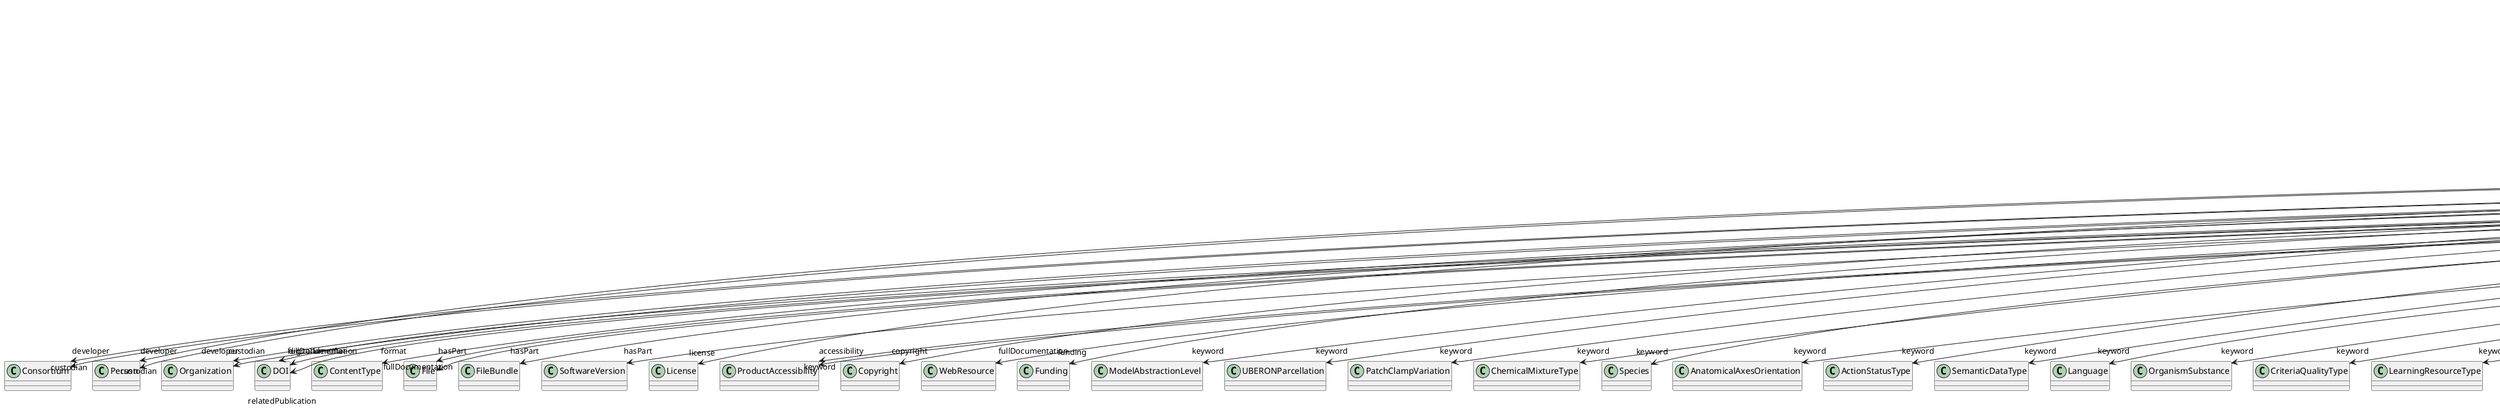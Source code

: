 @startuml
class WorkflowRecipeVersion {
+developer
+digitalIdentifier
+format
+hasPart
+isAlternativeVersionOf
+isNewVersionOf
+license
+accessibility
+copyright
+custodian
+description
+fullDocumentation
+fullName
+funding
+homepage
+howToCite
+keyword
+otherContribution
+relatedPublication
+releaseDate
+repository
+shortName
+supportChannel
+versionIdentifier
+versionInnovation

}
WorkflowRecipeVersion -d-> "developer" Consortium
WorkflowRecipeVersion -d-> "developer" Person
WorkflowRecipeVersion -d-> "developer" Organization
WorkflowRecipeVersion -d-> "digitalIdentifier" DOI
WorkflowRecipeVersion -d-> "format" ContentType
WorkflowRecipeVersion -d-> "hasPart" WorkflowRecipeVersion
WorkflowRecipeVersion -d-> "hasPart" File
WorkflowRecipeVersion -d-> "hasPart" FileBundle
WorkflowRecipeVersion -d-> "hasPart" SoftwareVersion
WorkflowRecipeVersion -d-> "isAlternativeVersionOf" WorkflowRecipeVersion
WorkflowRecipeVersion -d-> "isNewVersionOf" WorkflowRecipeVersion
WorkflowRecipeVersion -d-> "license" License
WorkflowRecipeVersion -d-> "accessibility" ProductAccessibility
WorkflowRecipeVersion -d-> "copyright" Copyright
WorkflowRecipeVersion -d-> "custodian" Consortium
WorkflowRecipeVersion -d-> "custodian" Person
WorkflowRecipeVersion -d-> "custodian" Organization
WorkflowRecipeVersion -d-> "fullDocumentation" DOI
WorkflowRecipeVersion -d-> "fullDocumentation" File
WorkflowRecipeVersion -d-> "fullDocumentation" WebResource
WorkflowRecipeVersion -d-> "funding" Funding
WorkflowRecipeVersion -d-> "keyword" ModelAbstractionLevel
WorkflowRecipeVersion -d-> "keyword" UBERONParcellation
WorkflowRecipeVersion -d-> "keyword" PatchClampVariation
WorkflowRecipeVersion -d-> "keyword" ChemicalMixtureType
WorkflowRecipeVersion -d-> "keyword" Species
WorkflowRecipeVersion -d-> "keyword" AnatomicalAxesOrientation
WorkflowRecipeVersion -d-> "keyword" ActionStatusType
WorkflowRecipeVersion -d-> "keyword" SemanticDataType
WorkflowRecipeVersion -d-> "keyword" Language
WorkflowRecipeVersion -d-> "keyword" OrganismSubstance
WorkflowRecipeVersion -d-> "keyword" CriteriaQualityType
WorkflowRecipeVersion -d-> "keyword" LearningResourceType
WorkflowRecipeVersion -d-> "keyword" Laterality
WorkflowRecipeVersion -d-> "keyword" Service
WorkflowRecipeVersion -d-> "keyword" ProductAccessibility
WorkflowRecipeVersion -d-> "keyword" BiologicalSex
WorkflowRecipeVersion -d-> "keyword" OrganismSystem
WorkflowRecipeVersion -d-> "keyword" EthicsAssessment
WorkflowRecipeVersion -d-> "keyword" AgeCategory
WorkflowRecipeVersion -d-> "keyword" AuditoryStimulusType
WorkflowRecipeVersion -d-> "keyword" BiologicalOrder
WorkflowRecipeVersion -d-> "keyword" Organ
WorkflowRecipeVersion -d-> "keyword" OlfactoryStimulusType
WorkflowRecipeVersion -d-> "keyword" ModelScope
WorkflowRecipeVersion -d-> "keyword" SoftwareFeature
WorkflowRecipeVersion -d-> "keyword" AnnotationType
WorkflowRecipeVersion -d-> "keyword" SubcellularEntity
WorkflowRecipeVersion -d-> "keyword" OperatingDevice
WorkflowRecipeVersion -d-> "keyword" AnatomicalIdentificationType
WorkflowRecipeVersion -d-> "keyword" StimulationTechnique
WorkflowRecipeVersion -d-> "keyword" FileBundleGrouping
WorkflowRecipeVersion -d-> "keyword" Colormap
WorkflowRecipeVersion -d-> "keyword" GustatoryStimulusType
WorkflowRecipeVersion -d-> "keyword" ProgrammingLanguage
WorkflowRecipeVersion -d-> "keyword" DeviceType
WorkflowRecipeVersion -d-> "keyword" DiseaseModel
WorkflowRecipeVersion -d-> "keyword" OpticalStimulusType
WorkflowRecipeVersion -d-> "keyword" FileUsageRole
WorkflowRecipeVersion -d-> "keyword" AnatomicalPlane
WorkflowRecipeVersion -d-> "keyword" AtlasType
WorkflowRecipeVersion -d-> "keyword" CellCultureType
WorkflowRecipeVersion -d-> "keyword" Terminology
WorkflowRecipeVersion -d-> "keyword" CranialWindowConstructionType
WorkflowRecipeVersion -d-> "keyword" AnalysisTechnique
WorkflowRecipeVersion -d-> "keyword" CranialWindowReinforcementType
WorkflowRecipeVersion -d-> "keyword" EducationalLevel
WorkflowRecipeVersion -d-> "keyword" VisualStimulusType
WorkflowRecipeVersion -d-> "keyword" SubjectAttribute
WorkflowRecipeVersion -d-> "keyword" AnnotationCriteriaType
WorkflowRecipeVersion -d-> "keyword" DataType
WorkflowRecipeVersion -d-> "keyword" TissueSampleType
WorkflowRecipeVersion -d-> "keyword" UnitOfMeasurement
WorkflowRecipeVersion -d-> "keyword" SoftwareApplicationCategory
WorkflowRecipeVersion -d-> "keyword" MolecularEntity
WorkflowRecipeVersion -d-> "keyword" TactileStimulusType
WorkflowRecipeVersion -d-> "keyword" BreedingType
WorkflowRecipeVersion -d-> "keyword" CellType
WorkflowRecipeVersion -d-> "keyword" StimulationApproach
WorkflowRecipeVersion -d-> "keyword" TermSuggestion
WorkflowRecipeVersion -d-> "keyword" MetaDataModelType
WorkflowRecipeVersion -d-> "keyword" PreparationType
WorkflowRecipeVersion -d-> "keyword" FileRepositoryType
WorkflowRecipeVersion -d-> "keyword" Handedness
WorkflowRecipeVersion -d-> "keyword" SetupType
WorkflowRecipeVersion -d-> "keyword" OperatingSystem
WorkflowRecipeVersion -d-> "keyword" Disease
WorkflowRecipeVersion -d-> "keyword" DifferenceMeasure
WorkflowRecipeVersion -d-> "keyword" MeasuredQuantity
WorkflowRecipeVersion -d-> "keyword" QualitativeOverlap
WorkflowRecipeVersion -d-> "keyword" TypeOfUncertainty
WorkflowRecipeVersion -d-> "keyword" GeneticStrainType
WorkflowRecipeVersion -d-> "keyword" ContributionType
WorkflowRecipeVersion -d-> "keyword" Technique
WorkflowRecipeVersion -d-> "keyword" ExperimentalApproach
WorkflowRecipeVersion -d-> "keyword" TissueSampleAttribute
WorkflowRecipeVersion -d-> "keyword" ElectricalStimulusType
WorkflowRecipeVersion -d-> "otherContribution" Contribution
WorkflowRecipeVersion -d-> "relatedPublication" ScholarlyArticle
WorkflowRecipeVersion -d-> "relatedPublication" Chapter
WorkflowRecipeVersion -d-> "relatedPublication" Book
WorkflowRecipeVersion -d-> "relatedPublication" ISSN
WorkflowRecipeVersion -d-> "relatedPublication" HANDLE
WorkflowRecipeVersion -d-> "relatedPublication" ISBN
WorkflowRecipeVersion -d-> "relatedPublication" DOI
WorkflowRecipeVersion -d-> "repository" FileRepository

@enduml